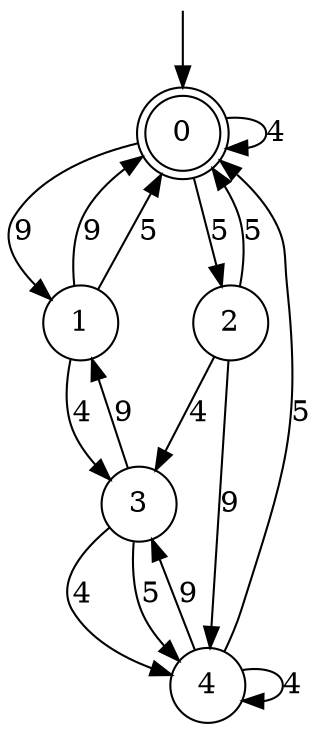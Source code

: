 digraph g {

	s0 [shape="doublecircle" label="0"];
	s1 [shape="circle" label="1"];
	s2 [shape="circle" label="2"];
	s3 [shape="circle" label="3"];
	s4 [shape="circle" label="4"];
	s0 -> s0 [label="4"];
	s0 -> s1 [label="9"];
	s0 -> s2 [label="5"];
	s1 -> s3 [label="4"];
	s1 -> s0 [label="9"];
	s1 -> s0 [label="5"];
	s2 -> s3 [label="4"];
	s2 -> s4 [label="9"];
	s2 -> s0 [label="5"];
	s3 -> s4 [label="4"];
	s3 -> s1 [label="9"];
	s3 -> s4 [label="5"];
	s4 -> s4 [label="4"];
	s4 -> s3 [label="9"];
	s4 -> s0 [label="5"];

__start0 [label="" shape="none" width="0" height="0"];
__start0 -> s0;

}
